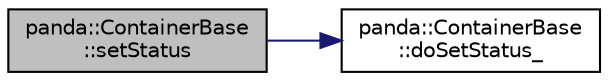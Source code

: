 digraph "panda::ContainerBase::setStatus"
{
 // INTERACTIVE_SVG=YES
  edge [fontname="Helvetica",fontsize="10",labelfontname="Helvetica",labelfontsize="10"];
  node [fontname="Helvetica",fontsize="10",shape=record];
  rankdir="LR";
  Node1 [label="panda::ContainerBase\l::setStatus",height=0.2,width=0.4,color="black", fillcolor="grey75", style="filled" fontcolor="black"];
  Node1 -> Node2 [color="midnightblue",fontsize="10",style="solid"];
  Node2 [label="panda::ContainerBase\l::doSetStatus_",height=0.2,width=0.4,color="black", fillcolor="white", style="filled",URL="$classpanda_1_1ContainerBase.html#aaae758928771e25de7c62db2fc9de750"];
}

